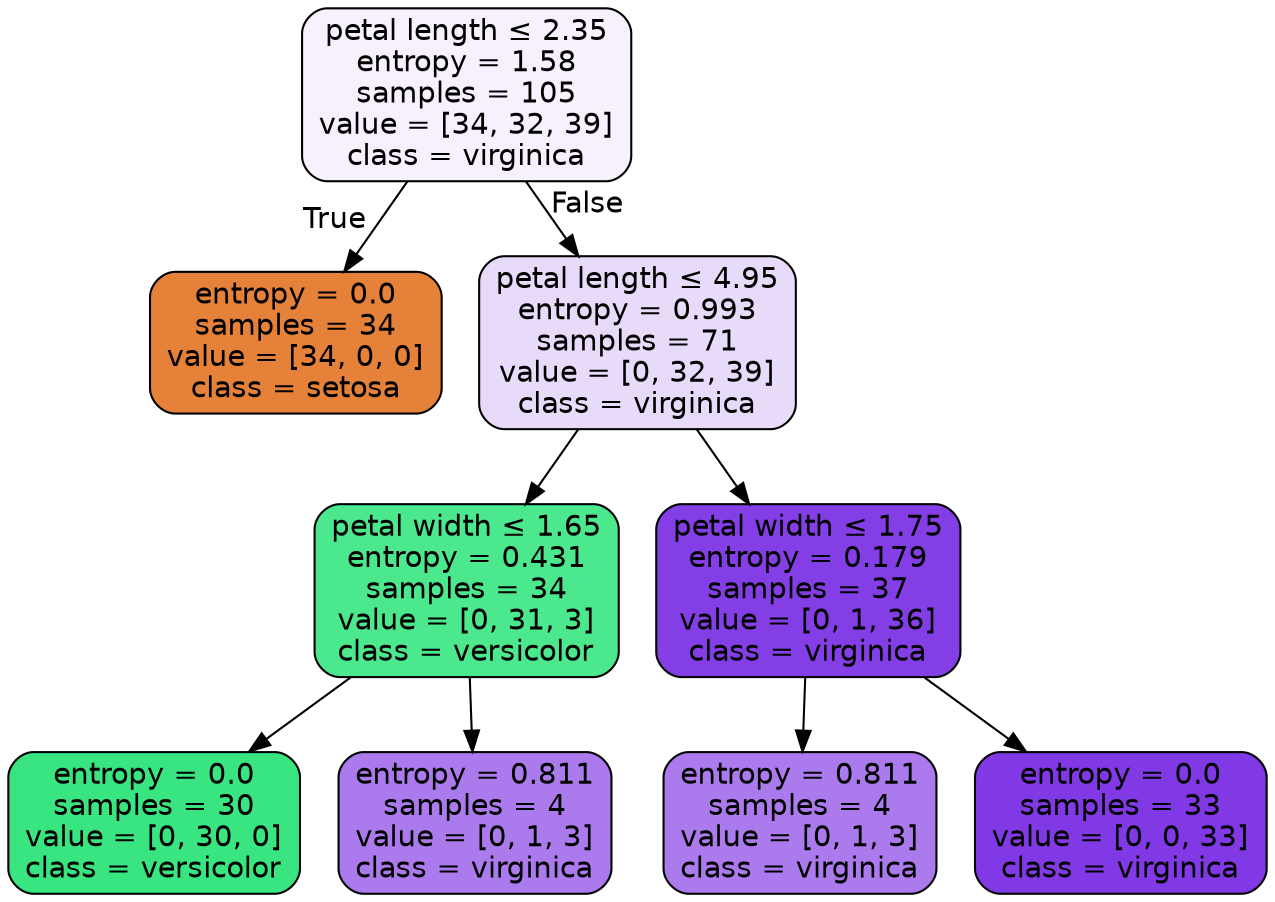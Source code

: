 digraph Tree {
node [shape=box, style="filled, rounded", color="black", fontname=helvetica] ;
edge [fontname=helvetica] ;
0 [label=<petal length &le; 2.35<br/>entropy = 1.58<br/>samples = 105<br/>value = [34, 32, 39]<br/>class = virginica>, fillcolor="#8139e512"] ;
1 [label=<entropy = 0.0<br/>samples = 34<br/>value = [34, 0, 0]<br/>class = setosa>, fillcolor="#e58139ff"] ;
0 -> 1 [labeldistance=2.5, labelangle=45, headlabel="True"] ;
2 [label=<petal length &le; 4.95<br/>entropy = 0.993<br/>samples = 71<br/>value = [0, 32, 39]<br/>class = virginica>, fillcolor="#8139e52e"] ;
0 -> 2 [labeldistance=2.5, labelangle=-45, headlabel="False"] ;
3 [label=<petal width &le; 1.65<br/>entropy = 0.431<br/>samples = 34<br/>value = [0, 31, 3]<br/>class = versicolor>, fillcolor="#39e581e6"] ;
2 -> 3 ;
4 [label=<entropy = 0.0<br/>samples = 30<br/>value = [0, 30, 0]<br/>class = versicolor>, fillcolor="#39e581ff"] ;
3 -> 4 ;
5 [label=<entropy = 0.811<br/>samples = 4<br/>value = [0, 1, 3]<br/>class = virginica>, fillcolor="#8139e5aa"] ;
3 -> 5 ;
6 [label=<petal width &le; 1.75<br/>entropy = 0.179<br/>samples = 37<br/>value = [0, 1, 36]<br/>class = virginica>, fillcolor="#8139e5f8"] ;
2 -> 6 ;
7 [label=<entropy = 0.811<br/>samples = 4<br/>value = [0, 1, 3]<br/>class = virginica>, fillcolor="#8139e5aa"] ;
6 -> 7 ;
8 [label=<entropy = 0.0<br/>samples = 33<br/>value = [0, 0, 33]<br/>class = virginica>, fillcolor="#8139e5ff"] ;
6 -> 8 ;
}